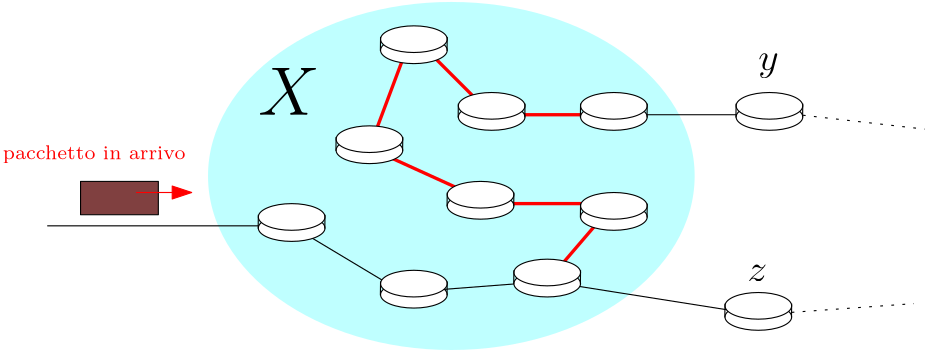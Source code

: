 <?xml version="1.0"?>
<!DOCTYPE ipe SYSTEM "ipe.dtd">
<ipe version="70218" creator="Ipe 7.2.28">
<info created="D:20240506214107" modified="D:20240506214809"/>
<ipestyle name="basic">
<symbol name="arrow/arc(spx)">
<path stroke="sym-stroke" fill="sym-stroke" pen="sym-pen">
0 0 m
-1 0.333 l
-1 -0.333 l
h
</path>
</symbol>
<symbol name="arrow/farc(spx)">
<path stroke="sym-stroke" fill="white" pen="sym-pen">
0 0 m
-1 0.333 l
-1 -0.333 l
h
</path>
</symbol>
<symbol name="arrow/ptarc(spx)">
<path stroke="sym-stroke" fill="sym-stroke" pen="sym-pen">
0 0 m
-1 0.333 l
-0.8 0 l
-1 -0.333 l
h
</path>
</symbol>
<symbol name="arrow/fptarc(spx)">
<path stroke="sym-stroke" fill="white" pen="sym-pen">
0 0 m
-1 0.333 l
-0.8 0 l
-1 -0.333 l
h
</path>
</symbol>
<symbol name="mark/circle(sx)" transformations="translations">
<path fill="sym-stroke">
0.6 0 0 0.6 0 0 e
0.4 0 0 0.4 0 0 e
</path>
</symbol>
<symbol name="mark/disk(sx)" transformations="translations">
<path fill="sym-stroke">
0.6 0 0 0.6 0 0 e
</path>
</symbol>
<symbol name="mark/fdisk(sfx)" transformations="translations">
<group>
<path fill="sym-fill">
0.5 0 0 0.5 0 0 e
</path>
<path fill="sym-stroke" fillrule="eofill">
0.6 0 0 0.6 0 0 e
0.4 0 0 0.4 0 0 e
</path>
</group>
</symbol>
<symbol name="mark/box(sx)" transformations="translations">
<path fill="sym-stroke" fillrule="eofill">
-0.6 -0.6 m
0.6 -0.6 l
0.6 0.6 l
-0.6 0.6 l
h
-0.4 -0.4 m
0.4 -0.4 l
0.4 0.4 l
-0.4 0.4 l
h
</path>
</symbol>
<symbol name="mark/square(sx)" transformations="translations">
<path fill="sym-stroke">
-0.6 -0.6 m
0.6 -0.6 l
0.6 0.6 l
-0.6 0.6 l
h
</path>
</symbol>
<symbol name="mark/fsquare(sfx)" transformations="translations">
<group>
<path fill="sym-fill">
-0.5 -0.5 m
0.5 -0.5 l
0.5 0.5 l
-0.5 0.5 l
h
</path>
<path fill="sym-stroke" fillrule="eofill">
-0.6 -0.6 m
0.6 -0.6 l
0.6 0.6 l
-0.6 0.6 l
h
-0.4 -0.4 m
0.4 -0.4 l
0.4 0.4 l
-0.4 0.4 l
h
</path>
</group>
</symbol>
<symbol name="mark/cross(sx)" transformations="translations">
<group>
<path fill="sym-stroke">
-0.43 -0.57 m
0.57 0.43 l
0.43 0.57 l
-0.57 -0.43 l
h
</path>
<path fill="sym-stroke">
-0.43 0.57 m
0.57 -0.43 l
0.43 -0.57 l
-0.57 0.43 l
h
</path>
</group>
</symbol>
<symbol name="arrow/fnormal(spx)">
<path stroke="sym-stroke" fill="white" pen="sym-pen">
0 0 m
-1 0.333 l
-1 -0.333 l
h
</path>
</symbol>
<symbol name="arrow/pointed(spx)">
<path stroke="sym-stroke" fill="sym-stroke" pen="sym-pen">
0 0 m
-1 0.333 l
-0.8 0 l
-1 -0.333 l
h
</path>
</symbol>
<symbol name="arrow/fpointed(spx)">
<path stroke="sym-stroke" fill="white" pen="sym-pen">
0 0 m
-1 0.333 l
-0.8 0 l
-1 -0.333 l
h
</path>
</symbol>
<symbol name="arrow/linear(spx)">
<path stroke="sym-stroke" pen="sym-pen">
-1 0.333 m
0 0 l
-1 -0.333 l
</path>
</symbol>
<symbol name="arrow/fdouble(spx)">
<path stroke="sym-stroke" fill="white" pen="sym-pen">
0 0 m
-1 0.333 l
-1 -0.333 l
h
-1 0 m
-2 0.333 l
-2 -0.333 l
h
</path>
</symbol>
<symbol name="arrow/double(spx)">
<path stroke="sym-stroke" fill="sym-stroke" pen="sym-pen">
0 0 m
-1 0.333 l
-1 -0.333 l
h
-1 0 m
-2 0.333 l
-2 -0.333 l
h
</path>
</symbol>
<symbol name="arrow/mid-normal(spx)">
<path stroke="sym-stroke" fill="sym-stroke" pen="sym-pen">
0.5 0 m
-0.5 0.333 l
-0.5 -0.333 l
h
</path>
</symbol>
<symbol name="arrow/mid-fnormal(spx)">
<path stroke="sym-stroke" fill="white" pen="sym-pen">
0.5 0 m
-0.5 0.333 l
-0.5 -0.333 l
h
</path>
</symbol>
<symbol name="arrow/mid-pointed(spx)">
<path stroke="sym-stroke" fill="sym-stroke" pen="sym-pen">
0.5 0 m
-0.5 0.333 l
-0.3 0 l
-0.5 -0.333 l
h
</path>
</symbol>
<symbol name="arrow/mid-fpointed(spx)">
<path stroke="sym-stroke" fill="white" pen="sym-pen">
0.5 0 m
-0.5 0.333 l
-0.3 0 l
-0.5 -0.333 l
h
</path>
</symbol>
<symbol name="arrow/mid-double(spx)">
<path stroke="sym-stroke" fill="sym-stroke" pen="sym-pen">
1 0 m
0 0.333 l
0 -0.333 l
h
0 0 m
-1 0.333 l
-1 -0.333 l
h
</path>
</symbol>
<symbol name="arrow/mid-fdouble(spx)">
<path stroke="sym-stroke" fill="white" pen="sym-pen">
1 0 m
0 0.333 l
0 -0.333 l
h
0 0 m
-1 0.333 l
-1 -0.333 l
h
</path>
</symbol>
<anglesize name="22.5 deg" value="22.5"/>
<anglesize name="30 deg" value="30"/>
<anglesize name="45 deg" value="45"/>
<anglesize name="60 deg" value="60"/>
<anglesize name="90 deg" value="90"/>
<arrowsize name="large" value="10"/>
<arrowsize name="small" value="5"/>
<arrowsize name="tiny" value="3"/>
<color name="blue" value="0 0 1"/>
<color name="brown" value="0.647 0.165 0.165"/>
<color name="darkblue" value="0 0 0.545"/>
<color name="darkcyan" value="0 0.545 0.545"/>
<color name="darkgray" value="0.663"/>
<color name="darkgreen" value="0 0.392 0"/>
<color name="darkmagenta" value="0.545 0 0.545"/>
<color name="darkorange" value="1 0.549 0"/>
<color name="darkred" value="0.545 0 0"/>
<color name="gold" value="1 0.843 0"/>
<color name="gray" value="0.745"/>
<color name="green" value="0 1 0"/>
<color name="lightblue" value="0.678 0.847 0.902"/>
<color name="lightcyan" value="0.878 1 1"/>
<color name="lightgray" value="0.827"/>
<color name="lightgreen" value="0.565 0.933 0.565"/>
<color name="lightyellow" value="1 1 0.878"/>
<color name="navy" value="0 0 0.502"/>
<color name="orange" value="1 0.647 0"/>
<color name="pink" value="1 0.753 0.796"/>
<color name="purple" value="0.627 0.125 0.941"/>
<color name="red" value="1 0 0"/>
<color name="seagreen" value="0.18 0.545 0.341"/>
<color name="turquoise" value="0.251 0.878 0.816"/>
<color name="violet" value="0.933 0.51 0.933"/>
<color name="yellow" value="1 1 0"/>
<dashstyle name="dash dot dotted" value="[4 2 1 2 1 2] 0"/>
<dashstyle name="dash dotted" value="[4 2 1 2] 0"/>
<dashstyle name="dashed" value="[4] 0"/>
<dashstyle name="dotted" value="[1 3] 0"/>
<gridsize name="10 pts (~3.5 mm)" value="10"/>
<gridsize name="14 pts (~5 mm)" value="14"/>
<gridsize name="16 pts (~6 mm)" value="16"/>
<gridsize name="20 pts (~7 mm)" value="20"/>
<gridsize name="28 pts (~10 mm)" value="28"/>
<gridsize name="32 pts (~12 mm)" value="32"/>
<gridsize name="4 pts" value="4"/>
<gridsize name="56 pts (~20 mm)" value="56"/>
<gridsize name="8 pts (~3 mm)" value="8"/>
<opacity name="10%" value="0.1"/>
<opacity name="30%" value="0.3"/>
<opacity name="50%" value="0.5"/>
<opacity name="75%" value="0.75"/>
<pen name="fat" value="1.2"/>
<pen name="heavier" value="0.8"/>
<pen name="ultrafat" value="2"/>
<symbolsize name="large" value="5"/>
<symbolsize name="small" value="2"/>
<symbolsize name="tiny" value="1.1"/>
<textsize name="Huge" value="\Huge"/>
<textsize name="LARGE" value="\LARGE"/>
<textsize name="Large" value="\Large"/>
<textsize name="footnote" value="\footnotesize"/>
<textsize name="huge" value="\huge"/>
<textsize name="large" value="\large"/>
<textsize name="script" value="\scriptsize"/>
<textsize name="small" value="\small"/>
<textsize name="tiny" value="\tiny"/>
<textstyle name="center" begin="\begin{center}" end="\end{center}"/>
<textstyle name="item" begin="\begin{itemize}\item{}" end="\end{itemize}"/>
<textstyle name="itemize" begin="\begin{itemize}" end="\end{itemize}"/>
<tiling name="falling" angle="-60" step="4" width="1"/>
<tiling name="rising" angle="30" step="4" width="1"/>
</ipestyle>
<page>
<layer name="alpha"/>
<view layers="alpha" active="alpha"/>
<path layer="alpha" matrix="1.35813 0 0 0.971355 -118.256 15.8273" fill="0.502 1 1" opacity="50%" stroke-opacity="opaque">
64.4981 0 0 64.4981 312 624 e
</path>
<path stroke="0" opacity="50%" stroke-opacity="opaque">
248 604 m
288 580 l
340 584 l
416 572 l
</path>
<path matrix="1 0 0 0.4 140 281.6" stroke="black" fill="1">
12 0 0 12 152 744 e
</path>
<path matrix="1 0 0 0.4 140 285.6" stroke="black" fill="1">
12 0 0 12 152 744 e
</path>
<path matrix="1 0 0 1 140 -168" stroke="black" fill="white">
140 752 m
139.936 746.988 l
</path>
<path matrix="1 0 0 1 164 -168" stroke="black" fill="white">
140 752 m
139.936 746.988 l
</path>
<path stroke="0" dash="dotted" opacity="50%" stroke-opacity="opaque">
416 572 m
472 576 l
</path>
<path matrix="1 0 0 0.4 264 273.6" stroke="black" fill="1">
12 0 0 12 152 744 e
</path>
<path matrix="1 0 0 0.4 264 277.6" stroke="black" fill="1">
12 0 0 12 152 744 e
</path>
<path matrix="1 0 0 1 264 -176" stroke="black" fill="white">
140 752 m
139.936 746.988 l
</path>
<path matrix="1 0 0 1 288 -176" stroke="black" fill="white">
140 752 m
139.936 746.988 l
</path>
<path stroke="0" opacity="50%" stroke-opacity="opaque">
248 604 m
160 604 l
</path>
<path matrix="1 0 0 0.4 96 305.6" stroke="black" fill="1">
12 0 0 12 152 744 e
</path>
<path matrix="1 0 0 0.4 96 309.6" stroke="black" fill="1">
12 0 0 12 152 744 e
</path>
<path matrix="1 0 0 1 96 -144" stroke="black" fill="white">
140 752 m
139.936 746.988 l
</path>
<path stroke="0" fill="0.502 0.251 0.251">
172 620 m
172 608 l
200 608 l
200 620 l
h
</path>
<path stroke="1 0 0" fill="0.502 0.251 0.251" arrow="normal/normal">
192 616 m
212 616 l
</path>
<text matrix="1 0 0 1 -24 0" transformations="translations" pos="168 628" stroke="1 0 0" type="label" width="65.802" height="4.849" depth="1.35" valign="baseline" size="script">pacchetto in arrivo</text>
<path stroke="1 0 0" pen="fat">
340 584 m
364 612 l
320 612 l
276 632 l
288 664 l
292 672 l
320 644 l
364 644 l
</path>
<path matrix="1 0 0 0.4 124 333.6" stroke="black" fill="1">
12 0 0 12 152 744 e
</path>
<path matrix="1 0 0 0.4 124 337.6" stroke="black" fill="1">
12 0 0 12 152 744 e
</path>
<path matrix="1 0 0 1 124 -116" stroke="black" fill="white">
140 752 m
139.936 746.988 l
</path>
<path matrix="1 0 0 1 148 -116" stroke="black" fill="white">
140 752 m
139.936 746.988 l
</path>
<path matrix="1 0 0 0.4 164 313.6" stroke="black" fill="1">
12 0 0 12 152 744 e
</path>
<path matrix="1 0 0 0.4 164 317.6" stroke="black" fill="1">
12 0 0 12 152 744 e
</path>
<path matrix="1 0 0 1 164 -136" stroke="black" fill="white">
140 752 m
139.936 746.988 l
</path>
<path matrix="1 0 0 1 188 -136" stroke="black" fill="white">
140 752 m
139.936 746.988 l
</path>
<path matrix="1 0 0 0.4 168 345.6" stroke="black" fill="1">
12 0 0 12 152 744 e
</path>
<path matrix="1 0 0 0.4 168 349.6" stroke="black" fill="1">
12 0 0 12 152 744 e
</path>
<path matrix="1 0 0 1 168 -104" stroke="black" fill="white">
140 752 m
139.936 746.988 l
</path>
<path matrix="1 0 0 1 192 -104" stroke="black" fill="white">
140 752 m
139.936 746.988 l
</path>
<path matrix="1 0 0 0.4 212 309.6" stroke="black" fill="1">
12 0 0 12 152 744 e
</path>
<path matrix="1 0 0 0.4 212 313.6" stroke="black" fill="1">
12 0 0 12 152 744 e
</path>
<path matrix="1 0 0 1 212 -140" stroke="black" fill="white">
140 752 m
139.936 746.988 l
</path>
<path matrix="1 0 0 1 236 -140" stroke="black" fill="white">
140 752 m
139.936 746.988 l
</path>
<path matrix="1 0 0 0.4 140 369.6" stroke="black" fill="1">
12 0 0 12 152 744 e
</path>
<path matrix="1 0 0 0.4 140 373.6" stroke="black" fill="1">
12 0 0 12 152 744 e
</path>
<path matrix="1 0 0 1 140 -80" stroke="black" fill="white">
140 752 m
139.936 746.988 l
</path>
<path matrix="1 0 0 1 164 -80" stroke="black" fill="white">
140 752 m
139.936 746.988 l
</path>
<path matrix="1 0 0 1 120 -144" stroke="black" fill="white">
140 752 m
139.936 746.988 l
</path>
<path matrix="0.982927 -0.183996 0.183996 0.982927 -94.0334 159.494" stroke="0" dash="dotted" opacity="50%" stroke-opacity="opaque">
416 572 m
472 576 l
</path>
<path stroke="0">
368 644 m
424 644 l
</path>
<path matrix="1 0 0 0.4 212 345.6" stroke="black" fill="1">
12 0 0 12 152 744 e
</path>
<path matrix="1 0 0 0.4 212 349.6" stroke="black" fill="1">
12 0 0 12 152 744 e
</path>
<path matrix="1 0 0 1 212 -104" stroke="black" fill="white">
140 752 m
139.936 746.988 l
</path>
<path matrix="1 0 0 1 236 -104" stroke="black" fill="white">
140 752 m
139.936 746.988 l
</path>
<path matrix="1 0 0 0.4 268 345.6" stroke="black" fill="1">
12 0 0 12 152 744 e
</path>
<path matrix="1 0 0 0.4 268 349.6" stroke="black" fill="1">
12 0 0 12 152 744 e
</path>
<path matrix="1 0 0 1 268 -104" stroke="black" fill="white">
140 752 m
139.936 746.988 l
</path>
<path matrix="1 0 0 1 292 -104" stroke="black" fill="white">
140 752 m
139.936 746.988 l
</path>
<text matrix="1 0 0 1 -16 -8" transformations="translations" pos="252 652" stroke="0" type="label" width="22.092" height="16.938" depth="0" valign="baseline" size="Huge" style="math">X</text>
<text matrix="1 0 0 1 164 8" transformations="translations" pos="252 652" stroke="0" type="label" width="7.364" height="6.176" depth="2.79" valign="baseline" size="Large" style="math">y</text>
<path matrix="1 0 0 0.4 188 285.6" stroke="black" fill="1">
12 0 0 12 152 744 e
</path>
<path matrix="1 0 0 0.4 188 289.6" stroke="black" fill="1">
12 0 0 12 152 744 e
</path>
<path matrix="1 0 0 1 188 -164" stroke="black" fill="white">
140 752 m
139.936 746.988 l
</path>
<path matrix="1 0 0 1 212 -164" stroke="black" fill="white">
140 752 m
139.936 746.988 l
</path>
<text matrix="1 0 0 1 160 -68" transformations="translations" pos="252 652" stroke="0" type="label" width="7.165" height="6.177" depth="0" valign="baseline" size="Large" style="math">z</text>
</page>
</ipe>
